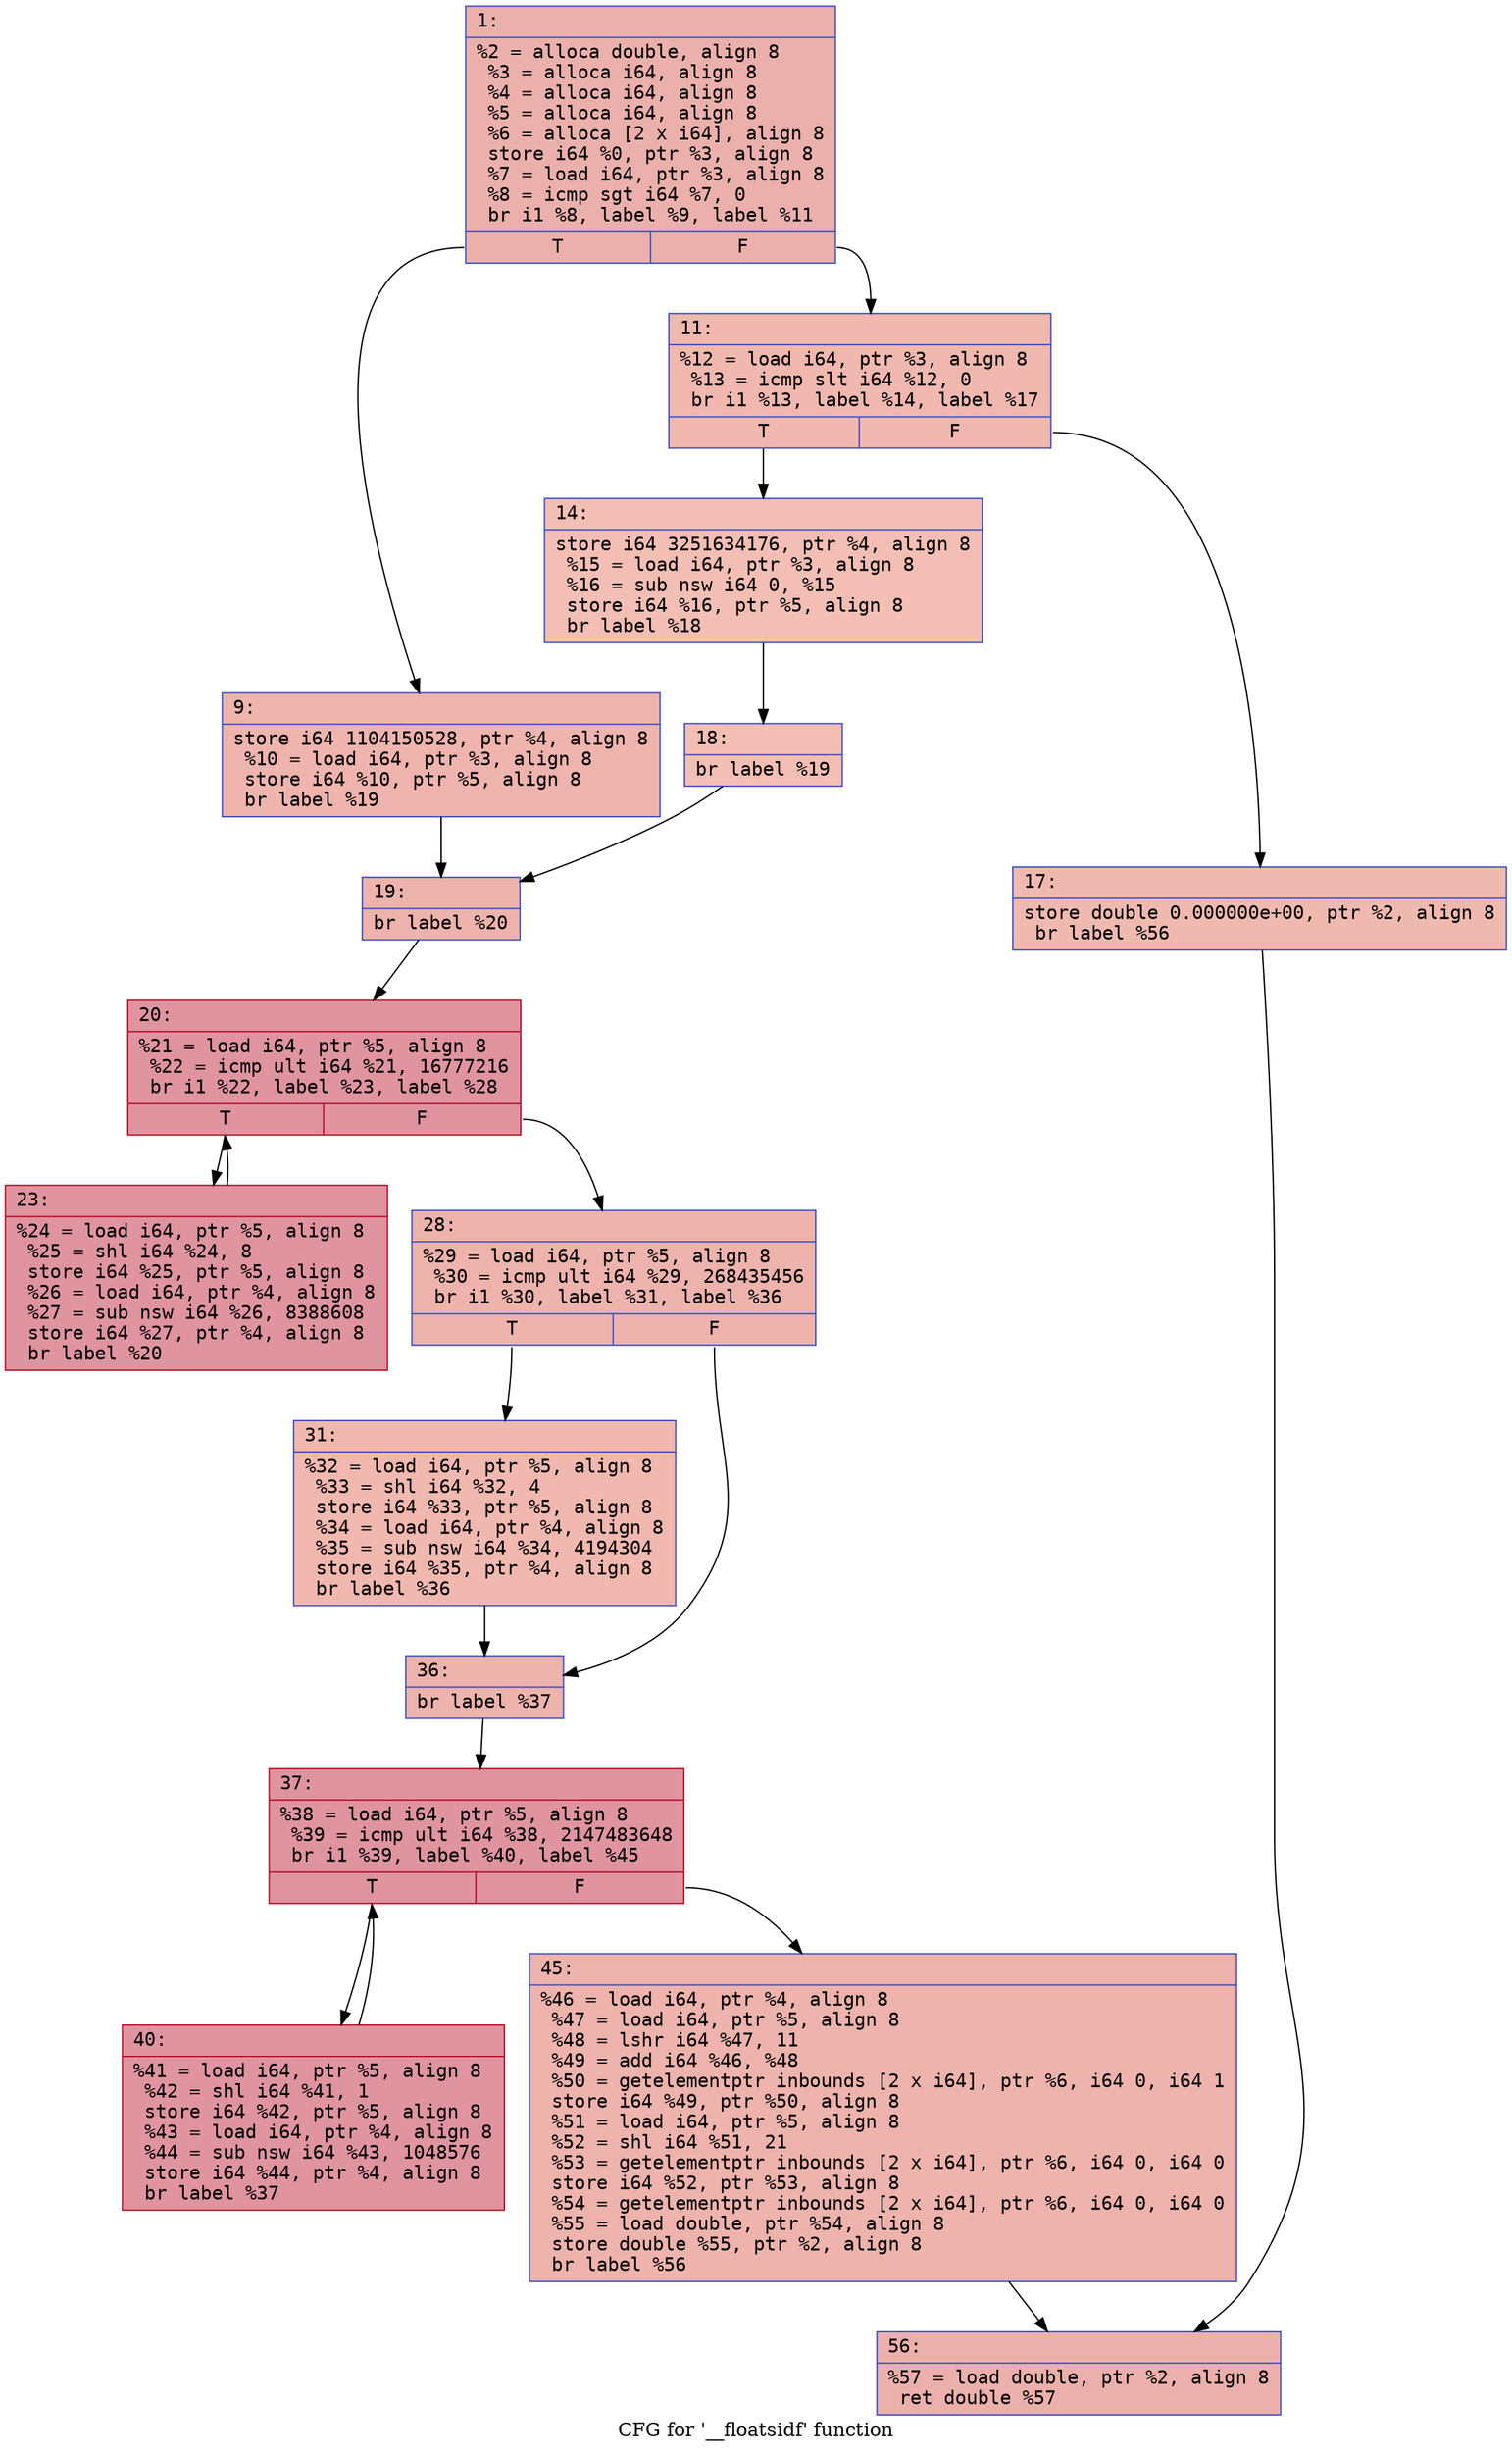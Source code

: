 digraph "CFG for '__floatsidf' function" {
	label="CFG for '__floatsidf' function";

	Node0x600000b22170 [shape=record,color="#3d50c3ff", style=filled, fillcolor="#d24b4070" fontname="Courier",label="{1:\l|  %2 = alloca double, align 8\l  %3 = alloca i64, align 8\l  %4 = alloca i64, align 8\l  %5 = alloca i64, align 8\l  %6 = alloca [2 x i64], align 8\l  store i64 %0, ptr %3, align 8\l  %7 = load i64, ptr %3, align 8\l  %8 = icmp sgt i64 %7, 0\l  br i1 %8, label %9, label %11\l|{<s0>T|<s1>F}}"];
	Node0x600000b22170:s0 -> Node0x600000b221c0[tooltip="1 -> 9\nProbability 62.50%" ];
	Node0x600000b22170:s1 -> Node0x600000b22210[tooltip="1 -> 11\nProbability 37.50%" ];
	Node0x600000b221c0 [shape=record,color="#3d50c3ff", style=filled, fillcolor="#d8564670" fontname="Courier",label="{9:\l|  store i64 1104150528, ptr %4, align 8\l  %10 = load i64, ptr %3, align 8\l  store i64 %10, ptr %5, align 8\l  br label %19\l}"];
	Node0x600000b221c0 -> Node0x600000b22350[tooltip="9 -> 19\nProbability 100.00%" ];
	Node0x600000b22210 [shape=record,color="#3d50c3ff", style=filled, fillcolor="#dc5d4a70" fontname="Courier",label="{11:\l|  %12 = load i64, ptr %3, align 8\l  %13 = icmp slt i64 %12, 0\l  br i1 %13, label %14, label %17\l|{<s0>T|<s1>F}}"];
	Node0x600000b22210:s0 -> Node0x600000b22260[tooltip="11 -> 14\nProbability 37.50%" ];
	Node0x600000b22210:s1 -> Node0x600000b222b0[tooltip="11 -> 17\nProbability 62.50%" ];
	Node0x600000b22260 [shape=record,color="#3d50c3ff", style=filled, fillcolor="#e36c5570" fontname="Courier",label="{14:\l|  store i64 3251634176, ptr %4, align 8\l  %15 = load i64, ptr %3, align 8\l  %16 = sub nsw i64 0, %15\l  store i64 %16, ptr %5, align 8\l  br label %18\l}"];
	Node0x600000b22260 -> Node0x600000b22300[tooltip="14 -> 18\nProbability 100.00%" ];
	Node0x600000b222b0 [shape=record,color="#3d50c3ff", style=filled, fillcolor="#de614d70" fontname="Courier",label="{17:\l|  store double 0.000000e+00, ptr %2, align 8\l  br label %56\l}"];
	Node0x600000b222b0 -> Node0x600000b22620[tooltip="17 -> 56\nProbability 100.00%" ];
	Node0x600000b22300 [shape=record,color="#3d50c3ff", style=filled, fillcolor="#e36c5570" fontname="Courier",label="{18:\l|  br label %19\l}"];
	Node0x600000b22300 -> Node0x600000b22350[tooltip="18 -> 19\nProbability 100.00%" ];
	Node0x600000b22350 [shape=record,color="#3d50c3ff", style=filled, fillcolor="#d6524470" fontname="Courier",label="{19:\l|  br label %20\l}"];
	Node0x600000b22350 -> Node0x600000b223a0[tooltip="19 -> 20\nProbability 100.00%" ];
	Node0x600000b223a0 [shape=record,color="#b70d28ff", style=filled, fillcolor="#b70d2870" fontname="Courier",label="{20:\l|  %21 = load i64, ptr %5, align 8\l  %22 = icmp ult i64 %21, 16777216\l  br i1 %22, label %23, label %28\l|{<s0>T|<s1>F}}"];
	Node0x600000b223a0:s0 -> Node0x600000b223f0[tooltip="20 -> 23\nProbability 96.88%" ];
	Node0x600000b223a0:s1 -> Node0x600000b22440[tooltip="20 -> 28\nProbability 3.12%" ];
	Node0x600000b223f0 [shape=record,color="#b70d28ff", style=filled, fillcolor="#b70d2870" fontname="Courier",label="{23:\l|  %24 = load i64, ptr %5, align 8\l  %25 = shl i64 %24, 8\l  store i64 %25, ptr %5, align 8\l  %26 = load i64, ptr %4, align 8\l  %27 = sub nsw i64 %26, 8388608\l  store i64 %27, ptr %4, align 8\l  br label %20\l}"];
	Node0x600000b223f0 -> Node0x600000b223a0[tooltip="23 -> 20\nProbability 100.00%" ];
	Node0x600000b22440 [shape=record,color="#3d50c3ff", style=filled, fillcolor="#d6524470" fontname="Courier",label="{28:\l|  %29 = load i64, ptr %5, align 8\l  %30 = icmp ult i64 %29, 268435456\l  br i1 %30, label %31, label %36\l|{<s0>T|<s1>F}}"];
	Node0x600000b22440:s0 -> Node0x600000b22490[tooltip="28 -> 31\nProbability 50.00%" ];
	Node0x600000b22440:s1 -> Node0x600000b224e0[tooltip="28 -> 36\nProbability 50.00%" ];
	Node0x600000b22490 [shape=record,color="#3d50c3ff", style=filled, fillcolor="#dc5d4a70" fontname="Courier",label="{31:\l|  %32 = load i64, ptr %5, align 8\l  %33 = shl i64 %32, 4\l  store i64 %33, ptr %5, align 8\l  %34 = load i64, ptr %4, align 8\l  %35 = sub nsw i64 %34, 4194304\l  store i64 %35, ptr %4, align 8\l  br label %36\l}"];
	Node0x600000b22490 -> Node0x600000b224e0[tooltip="31 -> 36\nProbability 100.00%" ];
	Node0x600000b224e0 [shape=record,color="#3d50c3ff", style=filled, fillcolor="#d6524470" fontname="Courier",label="{36:\l|  br label %37\l}"];
	Node0x600000b224e0 -> Node0x600000b22530[tooltip="36 -> 37\nProbability 100.00%" ];
	Node0x600000b22530 [shape=record,color="#b70d28ff", style=filled, fillcolor="#b70d2870" fontname="Courier",label="{37:\l|  %38 = load i64, ptr %5, align 8\l  %39 = icmp ult i64 %38, 2147483648\l  br i1 %39, label %40, label %45\l|{<s0>T|<s1>F}}"];
	Node0x600000b22530:s0 -> Node0x600000b22580[tooltip="37 -> 40\nProbability 96.88%" ];
	Node0x600000b22530:s1 -> Node0x600000b225d0[tooltip="37 -> 45\nProbability 3.12%" ];
	Node0x600000b22580 [shape=record,color="#b70d28ff", style=filled, fillcolor="#b70d2870" fontname="Courier",label="{40:\l|  %41 = load i64, ptr %5, align 8\l  %42 = shl i64 %41, 1\l  store i64 %42, ptr %5, align 8\l  %43 = load i64, ptr %4, align 8\l  %44 = sub nsw i64 %43, 1048576\l  store i64 %44, ptr %4, align 8\l  br label %37\l}"];
	Node0x600000b22580 -> Node0x600000b22530[tooltip="40 -> 37\nProbability 100.00%" ];
	Node0x600000b225d0 [shape=record,color="#3d50c3ff", style=filled, fillcolor="#d6524470" fontname="Courier",label="{45:\l|  %46 = load i64, ptr %4, align 8\l  %47 = load i64, ptr %5, align 8\l  %48 = lshr i64 %47, 11\l  %49 = add i64 %46, %48\l  %50 = getelementptr inbounds [2 x i64], ptr %6, i64 0, i64 1\l  store i64 %49, ptr %50, align 8\l  %51 = load i64, ptr %5, align 8\l  %52 = shl i64 %51, 21\l  %53 = getelementptr inbounds [2 x i64], ptr %6, i64 0, i64 0\l  store i64 %52, ptr %53, align 8\l  %54 = getelementptr inbounds [2 x i64], ptr %6, i64 0, i64 0\l  %55 = load double, ptr %54, align 8\l  store double %55, ptr %2, align 8\l  br label %56\l}"];
	Node0x600000b225d0 -> Node0x600000b22620[tooltip="45 -> 56\nProbability 100.00%" ];
	Node0x600000b22620 [shape=record,color="#3d50c3ff", style=filled, fillcolor="#d24b4070" fontname="Courier",label="{56:\l|  %57 = load double, ptr %2, align 8\l  ret double %57\l}"];
}
